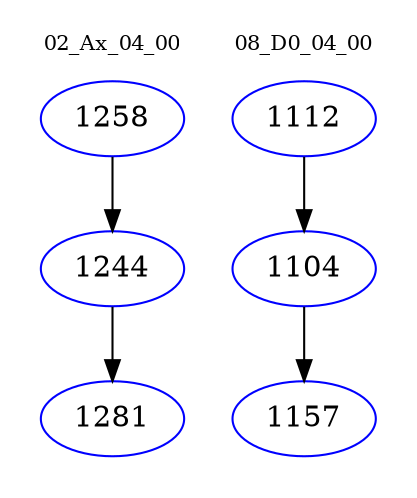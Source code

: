 digraph{
subgraph cluster_0 {
color = white
label = "02_Ax_04_00";
fontsize=10;
T0_1258 [label="1258", color="blue"]
T0_1258 -> T0_1244 [color="black"]
T0_1244 [label="1244", color="blue"]
T0_1244 -> T0_1281 [color="black"]
T0_1281 [label="1281", color="blue"]
}
subgraph cluster_1 {
color = white
label = "08_D0_04_00";
fontsize=10;
T1_1112 [label="1112", color="blue"]
T1_1112 -> T1_1104 [color="black"]
T1_1104 [label="1104", color="blue"]
T1_1104 -> T1_1157 [color="black"]
T1_1157 [label="1157", color="blue"]
}
}
